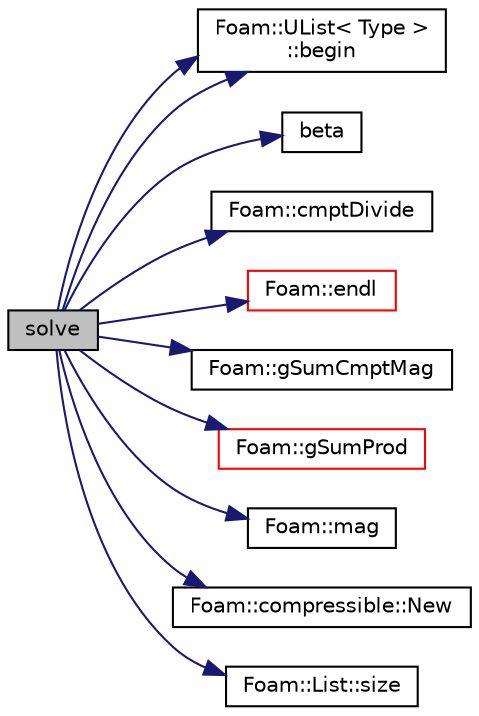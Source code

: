 digraph "solve"
{
  bgcolor="transparent";
  edge [fontname="Helvetica",fontsize="10",labelfontname="Helvetica",labelfontsize="10"];
  node [fontname="Helvetica",fontsize="10",shape=record];
  rankdir="LR";
  Node1 [label="solve",height=0.2,width=0.4,color="black", fillcolor="grey75", style="filled", fontcolor="black"];
  Node1 -> Node2 [color="midnightblue",fontsize="10",style="solid",fontname="Helvetica"];
  Node2 [label="Foam::UList\< Type \>\l::begin",height=0.2,width=0.4,color="black",URL="$a02741.html#a8a0643ef7f391465066f7f07d45ce934",tooltip="Return an iterator to begin traversing the UList. "];
  Node1 -> Node2 [color="midnightblue",fontsize="10",style="solid",fontname="Helvetica"];
  Node1 -> Node3 [color="midnightblue",fontsize="10",style="solid",fontname="Helvetica"];
  Node3 [label="beta",height=0.2,width=0.4,color="black",URL="$a04521.html#a7f7bcc92fa37329ef6b25b3a843cb8ba"];
  Node1 -> Node4 [color="midnightblue",fontsize="10",style="solid",fontname="Helvetica"];
  Node4 [label="Foam::cmptDivide",height=0.2,width=0.4,color="black",URL="$a10742.html#ab11bc52b92972d4f1caa5db352e7e480"];
  Node1 -> Node5 [color="midnightblue",fontsize="10",style="solid",fontname="Helvetica"];
  Node5 [label="Foam::endl",height=0.2,width=0.4,color="red",URL="$a10742.html#a2db8fe02a0d3909e9351bb4275b23ce4",tooltip="Add newline and flush stream. "];
  Node1 -> Node6 [color="midnightblue",fontsize="10",style="solid",fontname="Helvetica"];
  Node6 [label="Foam::gSumCmptMag",height=0.2,width=0.4,color="black",URL="$a10742.html#ae864d5cb3a8b030513c0f136475420ea"];
  Node1 -> Node7 [color="midnightblue",fontsize="10",style="solid",fontname="Helvetica"];
  Node7 [label="Foam::gSumProd",height=0.2,width=0.4,color="red",URL="$a10742.html#a415d3d5e182ef5f78f3e8f5459487069"];
  Node1 -> Node8 [color="midnightblue",fontsize="10",style="solid",fontname="Helvetica"];
  Node8 [label="Foam::mag",height=0.2,width=0.4,color="black",URL="$a10742.html#a929da2a3fdcf3dacbbe0487d3a330dae"];
  Node1 -> Node9 [color="midnightblue",fontsize="10",style="solid",fontname="Helvetica"];
  Node9 [label="Foam::compressible::New",height=0.2,width=0.4,color="black",URL="$a10749.html#ac8bda880d4c66ce83b8278cc6db08df1"];
  Node1 -> Node10 [color="midnightblue",fontsize="10",style="solid",fontname="Helvetica"];
  Node10 [label="Foam::List::size",height=0.2,width=0.4,color="black",URL="$a01367.html#a8a5f6fa29bd4b500caf186f60245b384",tooltip="Override size to be inconsistent with allocated storage. "];
}

